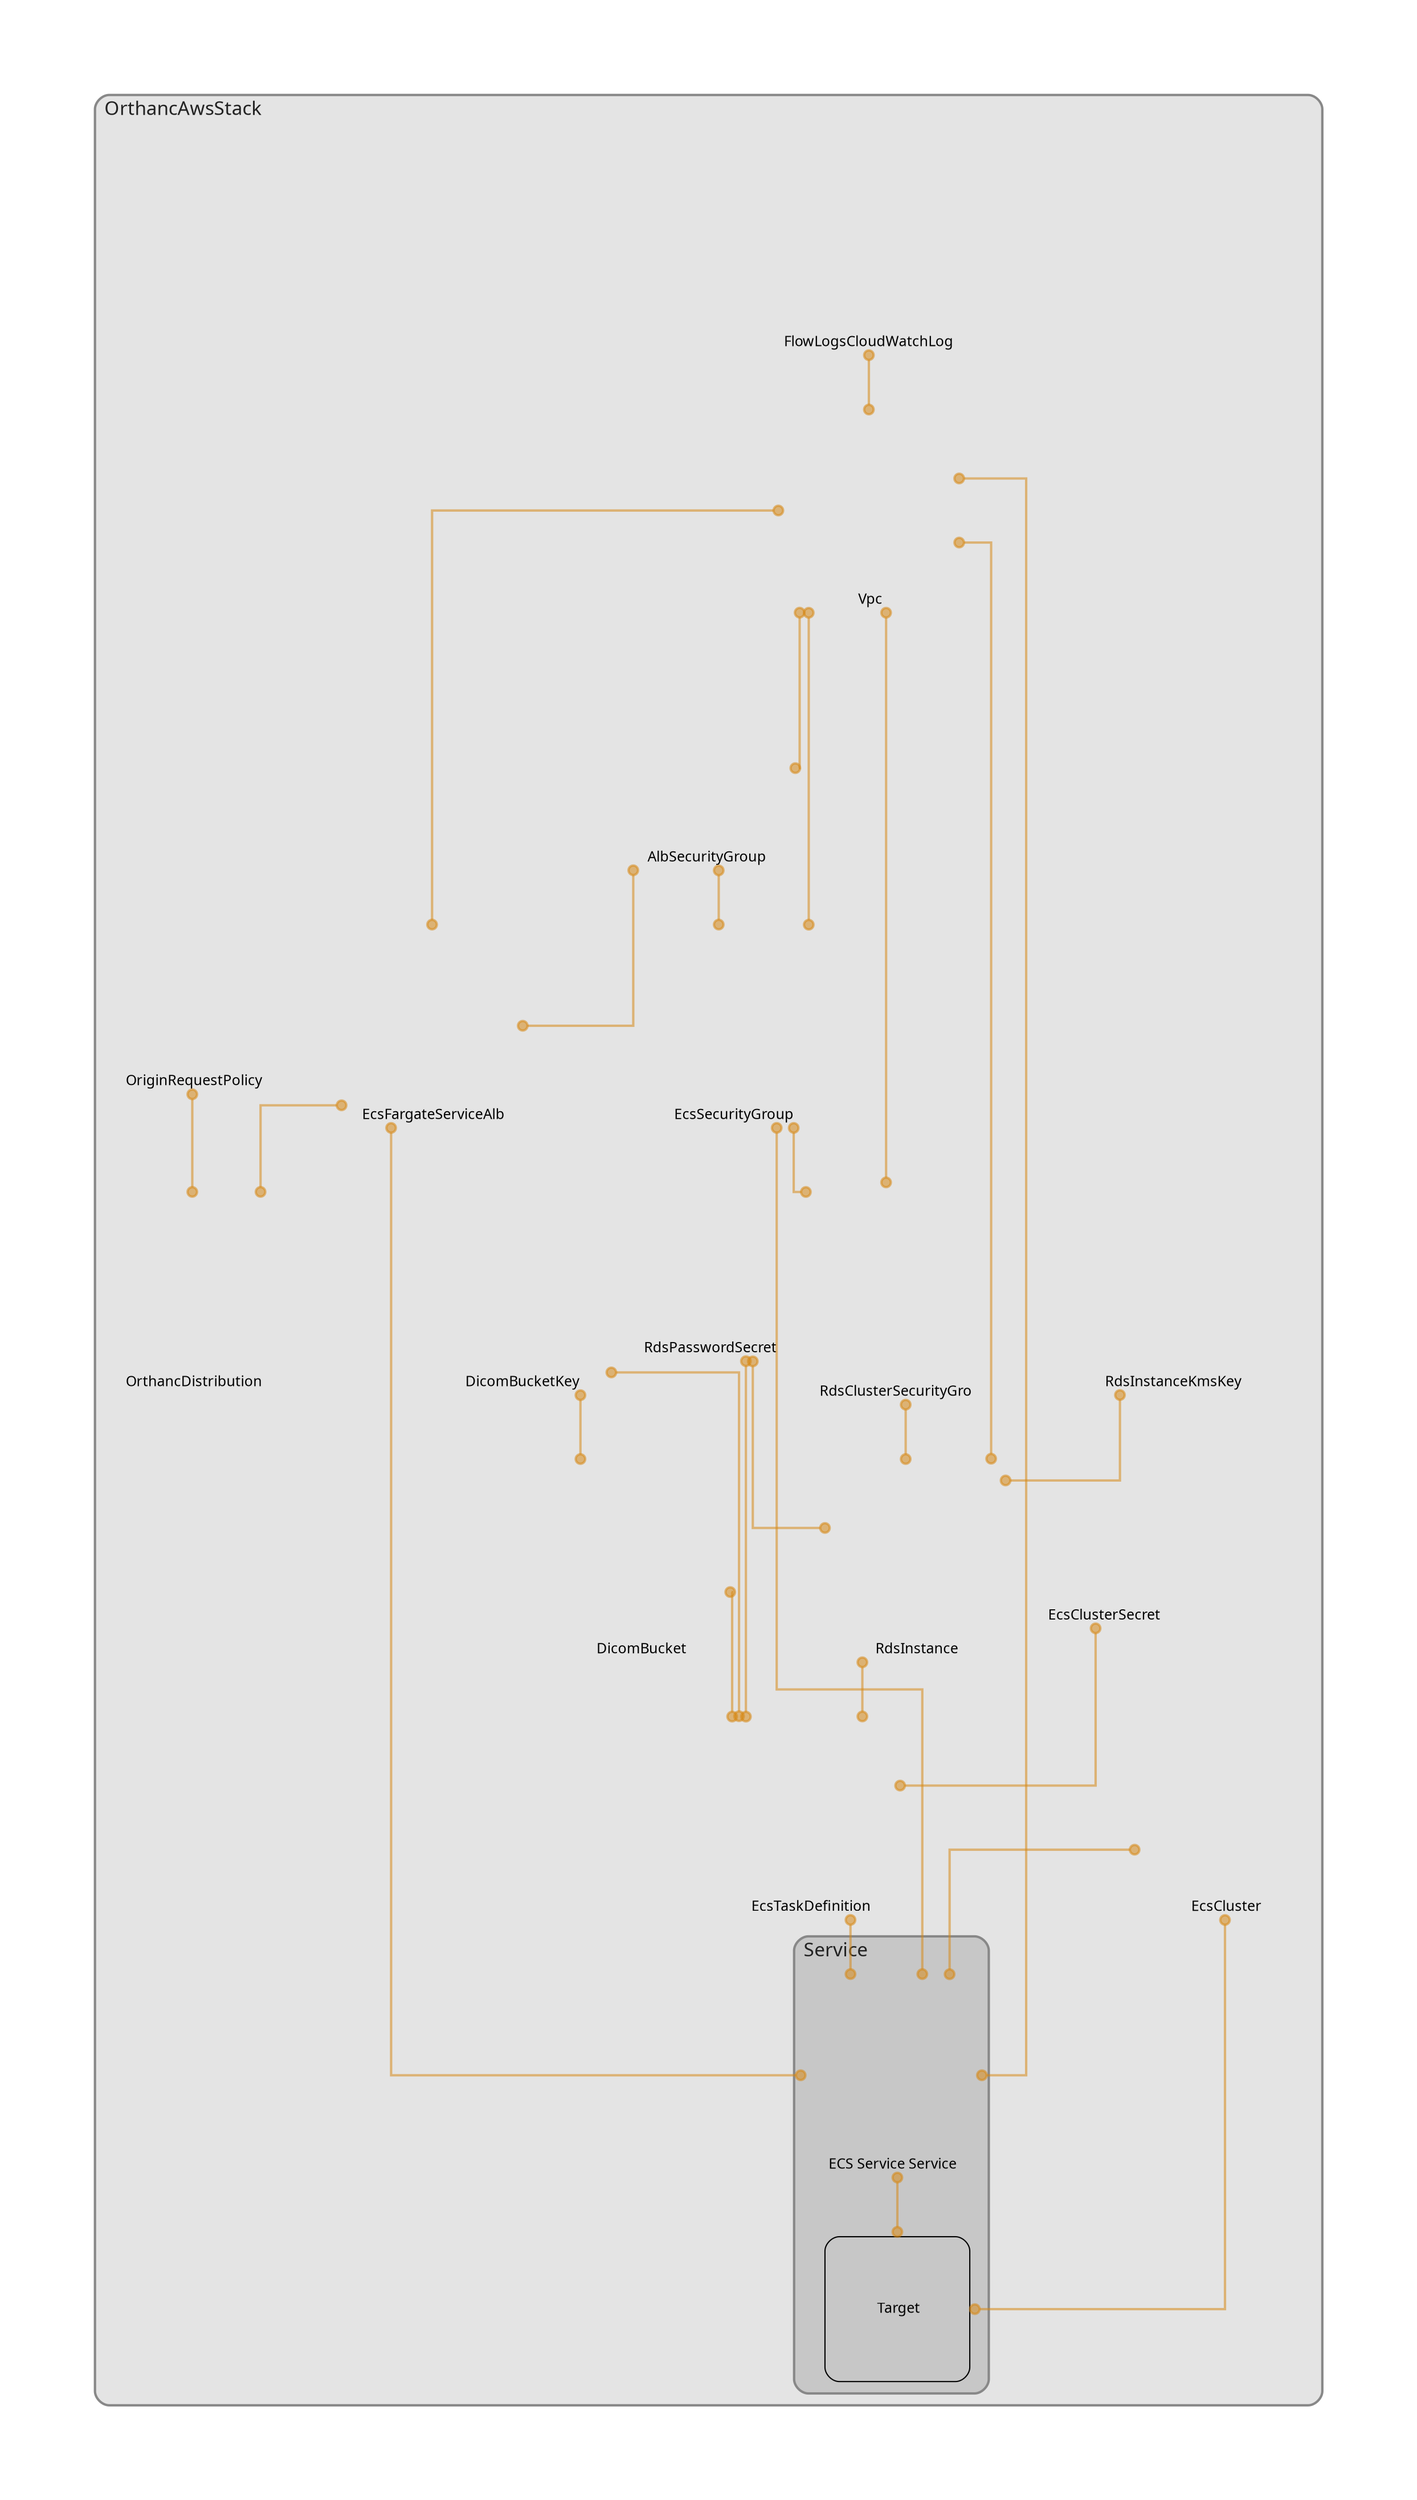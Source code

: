 digraph "Diagram" {
  splines = "ortho";
  pad = "1.0";
  nodesep = "0.60";
  ranksep = "0.75";
  fontname = "Sans-Serif";
  fontsize = "15";
  dpi = "200";
  rankdir = "BT";
  compound = "true";
  fontcolor = "#222222";
  edge [
    color = "#D5871488",
    penwidth = 2,
    arrowhead = "dot",
    arrowtail = "dot",
  ];
  node [
    shape = "box",
    style = "rounded",
    fixedsize = true,
    width = 1.7,
    height = 1.7,
    labelloc = "c",
    imagescale = true,
    fontname = "Sans-Serif",
    fontsize = 8,
    margin = 8,
  ];
  subgraph "OrthancAwsStack" {
    subgraph "cluster-SubGraph.OrthancAwsStack" {
      graph [
        label = "OrthancAwsStack",
        labelloc = "b",
        labeljust = "l",
        margin = "10",
        fontsize = "16",
        penwidth = "2",
        pencolor = "#888888",
        style = "filled,rounded",
        fillcolor = "#e4e4e4",
      ];
      "OrthancAwsStack/Vpc" [
        label = " Vpc",
        fontsize = 12,
        image = "C:\Users\Eligio\AppData\Roaming\npm-cache\_npx\39756\node_modules\cdk-dia\icons\aws\Service\Arch_Networking-Content\64\Arch_Amazon-Virtual-Private-Cloud_64@5x.png",
        imagescale = "true",
        imagepos = "tc",
        penwidth = "0",
        shape = "node",
        fixedsize = "true",
        labelloc = "b",
        width = 2,
        height = 2.266,
      ];
      "OrthancAwsStack/FlowLogsCloudWatchLogGroup" [
        label = "\nFlowLogsCloudWatchLog",
        fontsize = 12,
        image = "C:\Users\Eligio\AppData\Roaming\npm-cache\_npx\39756\node_modules\cdk-dia\icons\aws\Resource\Res_Management-Governance\Res_48_Dark\Res_Amazon-Cloudwatch_Logs_48_Dark_gen.png",
        imagescale = "true",
        imagepos = "tc",
        penwidth = "0",
        shape = "node",
        fixedsize = "true",
        labelloc = "b",
        width = 2,
        height = 2.4819999999999998,
      ];
      "OrthancAwsStack/AlbSecurityGroup" [
        label = " AlbSecurityGroup",
        fontsize = 12,
        image = "C:\Users\Eligio\AppData\Roaming\npm-cache\_npx\39756\node_modules\cdk-dia\icons\aws\security_group.png",
        imagescale = "true",
        imagepos = "tc",
        penwidth = "0",
        shape = "node",
        fixedsize = "true",
        labelloc = "b",
        width = 2,
        height = 2.266,
      ];
      "OrthancAwsStack/EcsSecurityGroup" [
        label = " EcsSecurityGroup",
        fontsize = 12,
        image = "C:\Users\Eligio\AppData\Roaming\npm-cache\_npx\39756\node_modules\cdk-dia\icons\aws\security_group.png",
        imagescale = "true",
        imagepos = "tc",
        penwidth = "0",
        shape = "node",
        fixedsize = "true",
        labelloc = "b",
        width = 2,
        height = 2.266,
      ];
      "OrthancAwsStack/RdsClusterSecurityGroup" [
        label = "\nRdsClusterSecurityGro",
        fontsize = 12,
        image = "C:\Users\Eligio\AppData\Roaming\npm-cache\_npx\39756\node_modules\cdk-dia\icons\aws\security_group.png",
        imagescale = "true",
        imagepos = "tc",
        penwidth = "0",
        shape = "node",
        fixedsize = "true",
        labelloc = "b",
        width = 2,
        height = 2.4819999999999998,
      ];
      "OrthancAwsStack/DicomBucketKey" [
        label = " DicomBucketKey",
        fontsize = 12,
        image = "C:\Users\Eligio\AppData\Roaming\npm-cache\_npx\39756\node_modules\cdk-dia\icons\aws\Service\Arch_Security-Identity-Compliance\64\Arch_AWS-Key-Management-Services_64@5x.png",
        imagescale = "true",
        imagepos = "tc",
        penwidth = "0",
        shape = "node",
        fixedsize = "true",
        labelloc = "b",
        width = 2,
        height = 2.266,
      ];
      "OrthancAwsStack/DicomBucket" [
        label = " DicomBucket",
        fontsize = 12,
        image = "C:\Users\Eligio\AppData\Roaming\npm-cache\_npx\39756\node_modules\cdk-dia\icons\aws\Service\Arch_Storage\64\Arch_Amazon-S3-Standard_64@5x.png",
        imagescale = "true",
        imagepos = "tc",
        penwidth = "0",
        shape = "node",
        fixedsize = "true",
        labelloc = "b",
        width = 2,
        height = 2.266,
      ];
      "OrthancAwsStack/RdsPasswordSecret" [
        label = " RdsPasswordSecret",
        fontsize = 12,
        image = "C:\Users\Eligio\AppData\Roaming\npm-cache\_npx\39756\node_modules\cdk-dia\icons\aws\Service\Arch_Security-Identity-Compliance\64\Arch_AWS-Secrets-Manager_64@5x.png",
        imagescale = "true",
        imagepos = "tc",
        penwidth = "0",
        shape = "node",
        fixedsize = "true",
        labelloc = "b",
        width = 1.2,
        height = 1.466,
      ];
      "OrthancAwsStack/RdsInstanceKmsKey" [
        label = " RdsInstanceKmsKey",
        fontsize = 12,
        image = "C:\Users\Eligio\AppData\Roaming\npm-cache\_npx\39756\node_modules\cdk-dia\icons\aws\Service\Arch_Security-Identity-Compliance\64\Arch_AWS-Key-Management-Services_64@5x.png",
        imagescale = "true",
        imagepos = "tc",
        penwidth = "0",
        shape = "node",
        fixedsize = "true",
        labelloc = "b",
        width = 2,
        height = 2.266,
      ];
      "OrthancAwsStack/RdsInstance" [
        label = " RdsInstance",
        fontsize = 12,
        image = "C:\Users\Eligio\AppData\Roaming\npm-cache\_npx\39756\node_modules\cdk-dia\icons\aws\Resource\Res_Compute\Res_48_Dark\Res_Amazon-EC2_T3-Instance_48_Dark.png",
        imagescale = "true",
        imagepos = "tc",
        penwidth = "0",
        shape = "node",
        fixedsize = "true",
        labelloc = "b",
        width = 2,
        height = 2.266,
      ];
      "OrthancAwsStack/EcsClusterSecret" [
        label = " EcsClusterSecret",
        fontsize = 12,
        image = "C:\Users\Eligio\AppData\Roaming\npm-cache\_npx\39756\node_modules\cdk-dia\icons\aws\Service\Arch_Security-Identity-Compliance\64\Arch_AWS-Secrets-Manager_64@5x.png",
        imagescale = "true",
        imagepos = "tc",
        penwidth = "0",
        shape = "node",
        fixedsize = "true",
        labelloc = "b",
        width = 1.2,
        height = 1.466,
      ];
      "OrthancAwsStack/EcsCluster" [
        label = " EcsCluster",
        fontsize = 12,
        image = "C:\Users\Eligio\AppData\Roaming\npm-cache\_npx\39756\node_modules\cdk-dia\icons\aws\Service\Arch_Compute\64\Arch_Amazon-Elastic-Container-Service_64@5x.png",
        imagescale = "true",
        imagepos = "tc",
        penwidth = "0",
        shape = "node",
        fixedsize = "true",
        labelloc = "b",
        width = 2,
        height = 2.266,
      ];
      "OrthancAwsStack/EcsTaskDefinition" [
        label = " EcsTaskDefinition",
        fontsize = 12,
        image = "C:\Users\Eligio\AppData\Roaming\npm-cache\_npx\39756\node_modules\cdk-dia\icons\aws\Resource\Res_Containers\Res_48_Dark\Res_Amazon-Elastic-Container-Service_Task_48_Dark_gen.png",
        imagescale = "true",
        imagepos = "tc",
        penwidth = "0",
        shape = "node",
        fixedsize = "true",
        labelloc = "b",
        width = 2,
        height = 2.266,
      ];
      "OrthancAwsStack/EcsFargateServiceAlb" [
        label = " EcsFargateServiceAlb",
        fontsize = 12,
        image = "C:\Users\Eligio\AppData\Roaming\npm-cache\_npx\39756\node_modules\cdk-dia\icons\aws\Service\Arch_Networking-Content\64\Arch_Elastic-Load-Balancing_64@5x.png",
        imagescale = "true",
        imagepos = "tc",
        penwidth = "0",
        shape = "node",
        fixedsize = "true",
        labelloc = "b",
        width = 2,
        height = 2.266,
      ];
      "OrthancAwsStack/OriginRequestPolicy" [
        label = " OriginRequestPolicy",
        fontsize = 12,
        image = "C:\Users\Eligio\AppData\Roaming\npm-cache\_npx\39756\node_modules\cdk-dia\icons\aws\Service\Arch_Networking-Content\64\Arch_Amazon-CloudFront_64@5x.png",
        imagescale = "true",
        imagepos = "tc",
        penwidth = "0",
        shape = "node",
        fixedsize = "true",
        labelloc = "b",
        width = 1.2,
        height = 1.466,
      ];
      "OrthancAwsStack/OrthancDistribution" [
        label = " OrthancDistribution",
        fontsize = 12,
        image = "C:\Users\Eligio\AppData\Roaming\npm-cache\_npx\39756\node_modules\cdk-dia\icons\aws\Service\Arch_Networking-Content\64\Arch_Amazon-CloudFront_64@5x.png",
        imagescale = "true",
        imagepos = "tc",
        penwidth = "0",
        shape = "node",
        fixedsize = "true",
        labelloc = "b",
        width = 2,
        height = 2.266,
      ];
      subgraph "cluster-SubGraph.Service" {
        graph [
          label = "Service",
          labelloc = "b",
          labeljust = "l",
          margin = "10",
          fontsize = "16",
          penwidth = "2",
          pencolor = "#888888",
          style = "filled,rounded",
          fillcolor = "#c7c7c7",
        ];
        "OrthancAwsStack/EcsFargateService/Service/Service" [
          label = " ECS Service Service",
          fontsize = 12,
          image = "C:\Users\Eligio\AppData\Roaming\npm-cache\_npx\39756\node_modules\cdk-dia\icons\aws\Resource\Res_Containers\Res_48_Dark\Res_Amazon-Elastic-Container-Service_Service_48_Dark_gen.png",
          imagescale = "true",
          imagepos = "tc",
          penwidth = "0",
          shape = "node",
          fixedsize = "true",
          labelloc = "b",
          width = 2,
          height = 2.266,
        ];
        "OrthancAwsStack/EcsFargateService/Service/TaskCount/Target" [
          label = " Target",
          fontsize = 12,
        ];
      }
    }
  }
  "OrthancAwsStack/Vpc" -> "OrthancAwsStack/FlowLogsCloudWatchLogGroup" [
    dir = "both",
  ];
  "OrthancAwsStack/AlbSecurityGroup" -> "OrthancAwsStack/Vpc" [
    dir = "both",
  ];
  "OrthancAwsStack/EcsSecurityGroup" -> "OrthancAwsStack/Vpc" [
    dir = "both",
  ];
  "OrthancAwsStack/EcsSecurityGroup" -> "OrthancAwsStack/AlbSecurityGroup" [
    dir = "both",
  ];
  "OrthancAwsStack/RdsClusterSecurityGroup" -> "OrthancAwsStack/Vpc" [
    dir = "both",
  ];
  "OrthancAwsStack/RdsClusterSecurityGroup" -> "OrthancAwsStack/EcsSecurityGroup" [
    dir = "both",
  ];
  "OrthancAwsStack/DicomBucket" -> "OrthancAwsStack/DicomBucketKey" [
    dir = "both",
  ];
  "OrthancAwsStack/RdsInstance" -> "OrthancAwsStack/Vpc" [
    dir = "both",
  ];
  "OrthancAwsStack/RdsInstance" -> "OrthancAwsStack/RdsClusterSecurityGroup" [
    dir = "both",
  ];
  "OrthancAwsStack/RdsInstance" -> "OrthancAwsStack/RdsPasswordSecret" [
    dir = "both",
  ];
  "OrthancAwsStack/RdsInstance" -> "OrthancAwsStack/RdsInstanceKmsKey" [
    dir = "both",
  ];
  "OrthancAwsStack/EcsTaskDefinition" -> "OrthancAwsStack/DicomBucketKey" [
    dir = "both",
  ];
  "OrthancAwsStack/EcsTaskDefinition" -> "OrthancAwsStack/DicomBucket" [
    dir = "both",
  ];
  "OrthancAwsStack/EcsTaskDefinition" -> "OrthancAwsStack/RdsPasswordSecret" [
    dir = "both",
  ];
  "OrthancAwsStack/EcsTaskDefinition" -> "OrthancAwsStack/EcsClusterSecret" [
    dir = "both",
  ];
  "OrthancAwsStack/EcsTaskDefinition" -> "OrthancAwsStack/RdsInstance" [
    dir = "both",
  ];
  "OrthancAwsStack/EcsFargateServiceAlb" -> "OrthancAwsStack/Vpc" [
    dir = "both",
  ];
  "OrthancAwsStack/EcsFargateServiceAlb" -> "OrthancAwsStack/AlbSecurityGroup" [
    dir = "both",
  ];
  "OrthancAwsStack/OrthancDistribution" -> "OrthancAwsStack/EcsFargateServiceAlb" [
    dir = "both",
  ];
  "OrthancAwsStack/OrthancDistribution" -> "OrthancAwsStack/OriginRequestPolicy" [
    dir = "both",
  ];
  "OrthancAwsStack/EcsFargateService/Service/Service" -> "OrthancAwsStack/Vpc" [
    dir = "both",
  ];
  "OrthancAwsStack/EcsFargateService/Service/Service" -> "OrthancAwsStack/EcsSecurityGroup" [
    dir = "both",
  ];
  "OrthancAwsStack/EcsFargateService/Service/Service" -> "OrthancAwsStack/EcsCluster" [
    dir = "both",
  ];
  "OrthancAwsStack/EcsFargateService/Service/Service" -> "OrthancAwsStack/EcsTaskDefinition" [
    dir = "both",
  ];
  "OrthancAwsStack/EcsFargateService/Service/Service" -> "OrthancAwsStack/EcsFargateServiceAlb" [
    dir = "both",
  ];
  "OrthancAwsStack/EcsFargateService/Service/TaskCount/Target" -> "OrthancAwsStack/EcsFargateService/Service/Service" [
    dir = "both",
  ];
  "OrthancAwsStack/EcsFargateService/Service/TaskCount/Target" -> "OrthancAwsStack/EcsCluster" [
    dir = "both",
  ];
}